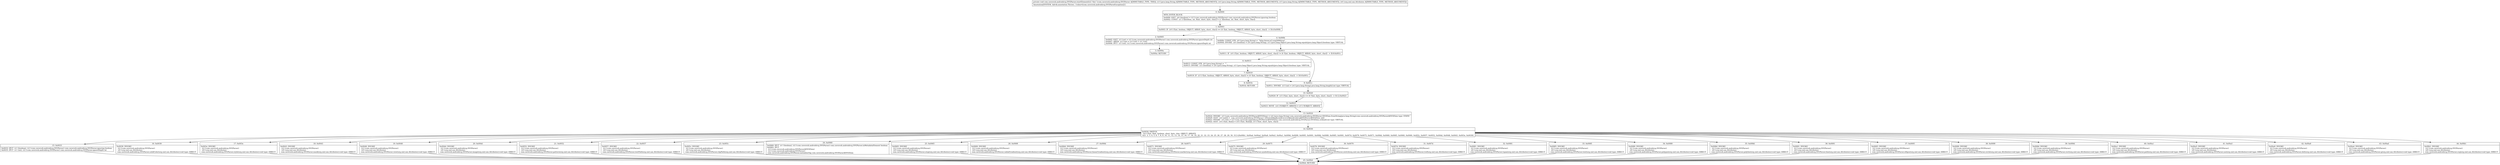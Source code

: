 digraph "CFG forcom.caverock.androidsvg.SVGParser.startElement(Ljava\/lang\/String;Ljava\/lang\/String;Ljava\/lang\/String;Lorg\/xml\/sax\/Attributes;)V" {
Node_0 [shape=record,label="{0\:\ 0x0000|MTH_ENTER_BLOCK\l|0x0000: IGET  (r0 I:boolean) = (r2 I:com.caverock.androidsvg.SVGParser) com.caverock.androidsvg.SVGParser.ignoring boolean \l0x0002: CONST  (r1 I:?[boolean, int, float, short, byte, char]) = (1 ?[boolean, int, float, short, byte, char]) \l}"];
Node_1 [shape=record,label="{1\:\ 0x0003|0x0003: IF  (r0 I:?[int, boolean, OBJECT, ARRAY, byte, short, char]) == (0 ?[int, boolean, OBJECT, ARRAY, byte, short, char])  \-\> B:4:0x000b \l}"];
Node_2 [shape=record,label="{2\:\ 0x0005|0x0005: IGET  (r3 I:int) = (r2 I:com.caverock.androidsvg.SVGParser) com.caverock.androidsvg.SVGParser.ignoreDepth int \l0x0007: ARITH  (r3 I:int) = (r3 I:int) + (r1 I:int) \l0x0008: IPUT  (r3 I:int), (r2 I:com.caverock.androidsvg.SVGParser) com.caverock.androidsvg.SVGParser.ignoreDepth int \l}"];
Node_3 [shape=record,label="{3\:\ 0x000a|0x000a: RETURN   \l}"];
Node_4 [shape=record,label="{4\:\ 0x000b|0x000b: CONST_STR  (r0 I:java.lang.String) =  \"http:\/\/www.w3.org\/2000\/svg\" \l0x000d: INVOKE  (r0 I:boolean) = (r0 I:java.lang.String), (r3 I:java.lang.Object) java.lang.String.equals(java.lang.Object):boolean type: VIRTUAL \l}"];
Node_5 [shape=record,label="{5\:\ 0x0011|0x0011: IF  (r0 I:?[int, boolean, OBJECT, ARRAY, byte, short, char]) != (0 ?[int, boolean, OBJECT, ARRAY, byte, short, char])  \-\> B:9:0x001c \l}"];
Node_6 [shape=record,label="{6\:\ 0x0013|0x0013: CONST_STR  (r0 I:java.lang.String) =  \"\" \l0x0015: INVOKE  (r3 I:boolean) = (r0 I:java.lang.String), (r3 I:java.lang.Object) java.lang.String.equals(java.lang.Object):boolean type: VIRTUAL \l}"];
Node_7 [shape=record,label="{7\:\ 0x0019|0x0019: IF  (r3 I:?[int, boolean, OBJECT, ARRAY, byte, short, char]) != (0 ?[int, boolean, OBJECT, ARRAY, byte, short, char])  \-\> B:9:0x001c \l}"];
Node_8 [shape=record,label="{8\:\ 0x001b|0x001b: RETURN   \l}"];
Node_9 [shape=record,label="{9\:\ 0x001c|0x001c: INVOKE  (r3 I:int) = (r4 I:java.lang.String) java.lang.String.length():int type: VIRTUAL \l}"];
Node_10 [shape=record,label="{10\:\ 0x0020|0x0020: IF  (r3 I:?[int, byte, short, char]) \<= (0 ?[int, byte, short, char])  \-\> B:12:0x0023 \l}"];
Node_12 [shape=record,label="{12\:\ 0x0023|0x0023: MOVE  (r4 I:?[OBJECT, ARRAY]) = (r5 I:?[OBJECT, ARRAY]) \l}"];
Node_13 [shape=record,label="{13\:\ 0x0024|0x0024: INVOKE  (r3 I:com.caverock.androidsvg.SVGParser$SVGElem) = (r4 I:java.lang.String) com.caverock.androidsvg.SVGParser.SVGElem.fromString(java.lang.String):com.caverock.androidsvg.SVGParser$SVGElem type: STATIC \l0x0028: SGET  (r4 I:int[]) =  com.caverock.androidsvg.SVGParser.1.$SwitchMap$com$caverock$androidsvg$SVGParser$SVGElem int[] \l0x002a: INVOKE  (r5 I:int) = (r3 I:com.caverock.androidsvg.SVGParser$SVGElem) com.caverock.androidsvg.SVGParser.SVGElem.ordinal():int type: VIRTUAL \l0x002e: AGET  (r4 I:?[int, float]) = (r4 I:?[int, float][]), (r5 I:?[int, short, byte, char]) \l}"];
Node_14 [shape=record,label="{14\:\ 0x0030|0x0030: SWITCH  \l  (r4 I:?[int, float, boolean, short, byte, char, OBJECT, ARRAY])\l k:[1, 2, 3, 4, 5, 6, 7, 8, 9, 10, 11, 12, 13, 14, 15, 16, 17, 18, 19, 20, 21, 22, 23, 24, 25, 26, 27, 28, 29, 30, 31] t:[0x00b1, 0x00ad, 0x00ad, 0x00a9, 0x00a5, 0x00a1, 0x009d, 0x0099, 0x0095, 0x0091, 0x008d, 0x0089, 0x0085, 0x0081, 0x007d, 0x0079, 0x0075, 0x0071, 0x006d, 0x0069, 0x0065, 0x0060, 0x0060, 0x005c, 0x0057, 0x0052, 0x004d, 0x0048, 0x0043, 0x003e, 0x0039] \l}"];
Node_15 [shape=record,label="{15\:\ 0x0033|0x0033: IPUT  (r1 I:boolean), (r2 I:com.caverock.androidsvg.SVGParser) com.caverock.androidsvg.SVGParser.ignoring boolean \l0x0035: IPUT  (r1 I:int), (r2 I:com.caverock.androidsvg.SVGParser) com.caverock.androidsvg.SVGParser.ignoreDepth int \l}"];
Node_16 [shape=record,label="{16\:\ 0x0039|0x0039: INVOKE  \l  (r2 I:com.caverock.androidsvg.SVGParser)\l  (r6 I:org.xml.sax.Attributes)\l com.caverock.androidsvg.SVGParser.solidColor(org.xml.sax.Attributes):void type: DIRECT \l}"];
Node_17 [shape=record,label="{17\:\ 0x003e|0x003e: INVOKE  \l  (r2 I:com.caverock.androidsvg.SVGParser)\l  (r6 I:org.xml.sax.Attributes)\l com.caverock.androidsvg.SVGParser.style(org.xml.sax.Attributes):void type: DIRECT \l}"];
Node_18 [shape=record,label="{18\:\ 0x0043|0x0043: INVOKE  \l  (r2 I:com.caverock.androidsvg.SVGParser)\l  (r6 I:org.xml.sax.Attributes)\l com.caverock.androidsvg.SVGParser.mask(org.xml.sax.Attributes):void type: DIRECT \l}"];
Node_19 [shape=record,label="{19\:\ 0x0048|0x0048: INVOKE  \l  (r2 I:com.caverock.androidsvg.SVGParser)\l  (r6 I:org.xml.sax.Attributes)\l com.caverock.androidsvg.SVGParser.view(org.xml.sax.Attributes):void type: DIRECT \l}"];
Node_20 [shape=record,label="{20\:\ 0x004d|0x004d: INVOKE  \l  (r2 I:com.caverock.androidsvg.SVGParser)\l  (r6 I:org.xml.sax.Attributes)\l com.caverock.androidsvg.SVGParser.image(org.xml.sax.Attributes):void type: DIRECT \l}"];
Node_21 [shape=record,label="{21\:\ 0x0052|0x0052: INVOKE  \l  (r2 I:com.caverock.androidsvg.SVGParser)\l  (r6 I:org.xml.sax.Attributes)\l com.caverock.androidsvg.SVGParser.pattern(org.xml.sax.Attributes):void type: DIRECT \l}"];
Node_22 [shape=record,label="{22\:\ 0x0057|0x0057: INVOKE  \l  (r2 I:com.caverock.androidsvg.SVGParser)\l  (r6 I:org.xml.sax.Attributes)\l com.caverock.androidsvg.SVGParser.textPath(org.xml.sax.Attributes):void type: DIRECT \l}"];
Node_23 [shape=record,label="{23\:\ 0x005c|0x005c: INVOKE  \l  (r2 I:com.caverock.androidsvg.SVGParser)\l  (r6 I:org.xml.sax.Attributes)\l com.caverock.androidsvg.SVGParser.clipPath(org.xml.sax.Attributes):void type: DIRECT \l}"];
Node_24 [shape=record,label="{24\:\ 0x0060|0x0060: IPUT  (r1 I:boolean), (r2 I:com.caverock.androidsvg.SVGParser) com.caverock.androidsvg.SVGParser.inMetadataElement boolean \l0x0062: IPUT  \l  (r3 I:com.caverock.androidsvg.SVGParser$SVGElem)\l  (r2 I:com.caverock.androidsvg.SVGParser)\l com.caverock.androidsvg.SVGParser.metadataTag com.caverock.androidsvg.SVGParser$SVGElem \l}"];
Node_25 [shape=record,label="{25\:\ 0x0065|0x0065: INVOKE  \l  (r2 I:com.caverock.androidsvg.SVGParser)\l  (r6 I:org.xml.sax.Attributes)\l com.caverock.androidsvg.SVGParser.stop(org.xml.sax.Attributes):void type: DIRECT \l}"];
Node_26 [shape=record,label="{26\:\ 0x0069|0x0069: INVOKE  \l  (r2 I:com.caverock.androidsvg.SVGParser)\l  (r6 I:org.xml.sax.Attributes)\l com.caverock.androidsvg.SVGParser.radialGradient(org.xml.sax.Attributes):void type: DIRECT \l}"];
Node_27 [shape=record,label="{27\:\ 0x006d|0x006d: INVOKE  \l  (r2 I:com.caverock.androidsvg.SVGParser)\l  (r6 I:org.xml.sax.Attributes)\l com.caverock.androidsvg.SVGParser.linearGradient(org.xml.sax.Attributes):void type: DIRECT \l}"];
Node_28 [shape=record,label="{28\:\ 0x0071|0x0071: INVOKE  \l  (r2 I:com.caverock.androidsvg.SVGParser)\l  (r6 I:org.xml.sax.Attributes)\l com.caverock.androidsvg.SVGParser.marker(org.xml.sax.Attributes):void type: DIRECT \l}"];
Node_29 [shape=record,label="{29\:\ 0x0075|0x0075: INVOKE  \l  (r2 I:com.caverock.androidsvg.SVGParser)\l  (r6 I:org.xml.sax.Attributes)\l com.caverock.androidsvg.SVGParser.symbol(org.xml.sax.Attributes):void type: DIRECT \l}"];
Node_30 [shape=record,label="{30\:\ 0x0079|0x0079: INVOKE  \l  (r2 I:com.caverock.androidsvg.SVGParser)\l  (r6 I:org.xml.sax.Attributes)\l com.caverock.androidsvg.SVGParser.zwitch(org.xml.sax.Attributes):void type: DIRECT \l}"];
Node_31 [shape=record,label="{31\:\ 0x007d|0x007d: INVOKE  \l  (r2 I:com.caverock.androidsvg.SVGParser)\l  (r6 I:org.xml.sax.Attributes)\l com.caverock.androidsvg.SVGParser.tref(org.xml.sax.Attributes):void type: DIRECT \l}"];
Node_32 [shape=record,label="{32\:\ 0x0081|0x0081: INVOKE  \l  (r2 I:com.caverock.androidsvg.SVGParser)\l  (r6 I:org.xml.sax.Attributes)\l com.caverock.androidsvg.SVGParser.tspan(org.xml.sax.Attributes):void type: DIRECT \l}"];
Node_33 [shape=record,label="{33\:\ 0x0085|0x0085: INVOKE  \l  (r2 I:com.caverock.androidsvg.SVGParser)\l  (r6 I:org.xml.sax.Attributes)\l com.caverock.androidsvg.SVGParser.text(org.xml.sax.Attributes):void type: DIRECT \l}"];
Node_34 [shape=record,label="{34\:\ 0x0089|0x0089: INVOKE  \l  (r2 I:com.caverock.androidsvg.SVGParser)\l  (r6 I:org.xml.sax.Attributes)\l com.caverock.androidsvg.SVGParser.polygon(org.xml.sax.Attributes):void type: DIRECT \l}"];
Node_35 [shape=record,label="{35\:\ 0x008d|0x008d: INVOKE  \l  (r2 I:com.caverock.androidsvg.SVGParser)\l  (r6 I:org.xml.sax.Attributes)\l com.caverock.androidsvg.SVGParser.polyline(org.xml.sax.Attributes):void type: DIRECT \l}"];
Node_36 [shape=record,label="{36\:\ 0x0091|0x0091: INVOKE  \l  (r2 I:com.caverock.androidsvg.SVGParser)\l  (r6 I:org.xml.sax.Attributes)\l com.caverock.androidsvg.SVGParser.line(org.xml.sax.Attributes):void type: DIRECT \l}"];
Node_37 [shape=record,label="{37\:\ 0x0095|0x0095: INVOKE  \l  (r2 I:com.caverock.androidsvg.SVGParser)\l  (r6 I:org.xml.sax.Attributes)\l com.caverock.androidsvg.SVGParser.ellipse(org.xml.sax.Attributes):void type: DIRECT \l}"];
Node_38 [shape=record,label="{38\:\ 0x0099|0x0099: INVOKE  \l  (r2 I:com.caverock.androidsvg.SVGParser)\l  (r6 I:org.xml.sax.Attributes)\l com.caverock.androidsvg.SVGParser.circle(org.xml.sax.Attributes):void type: DIRECT \l}"];
Node_39 [shape=record,label="{39\:\ 0x009d|0x009d: INVOKE  \l  (r2 I:com.caverock.androidsvg.SVGParser)\l  (r6 I:org.xml.sax.Attributes)\l com.caverock.androidsvg.SVGParser.rect(org.xml.sax.Attributes):void type: DIRECT \l}"];
Node_40 [shape=record,label="{40\:\ 0x00a1|0x00a1: INVOKE  \l  (r2 I:com.caverock.androidsvg.SVGParser)\l  (r6 I:org.xml.sax.Attributes)\l com.caverock.androidsvg.SVGParser.path(org.xml.sax.Attributes):void type: DIRECT \l}"];
Node_41 [shape=record,label="{41\:\ 0x00a5|0x00a5: INVOKE  \l  (r2 I:com.caverock.androidsvg.SVGParser)\l  (r6 I:org.xml.sax.Attributes)\l com.caverock.androidsvg.SVGParser.use(org.xml.sax.Attributes):void type: DIRECT \l}"];
Node_42 [shape=record,label="{42\:\ 0x00a9|0x00a9: INVOKE  \l  (r2 I:com.caverock.androidsvg.SVGParser)\l  (r6 I:org.xml.sax.Attributes)\l com.caverock.androidsvg.SVGParser.defs(org.xml.sax.Attributes):void type: DIRECT \l}"];
Node_43 [shape=record,label="{43\:\ 0x00ad|0x00ad: INVOKE  \l  (r2 I:com.caverock.androidsvg.SVGParser)\l  (r6 I:org.xml.sax.Attributes)\l com.caverock.androidsvg.SVGParser.g(org.xml.sax.Attributes):void type: DIRECT \l}"];
Node_44 [shape=record,label="{44\:\ 0x00b1|0x00b1: INVOKE  \l  (r2 I:com.caverock.androidsvg.SVGParser)\l  (r6 I:org.xml.sax.Attributes)\l com.caverock.androidsvg.SVGParser.svg(org.xml.sax.Attributes):void type: DIRECT \l}"];
Node_45 [shape=record,label="{45\:\ 0x00b4|0x00b4: RETURN   \l}"];
MethodNode[shape=record,label="{private void com.caverock.androidsvg.SVGParser.startElement((r2 'this' I:com.caverock.androidsvg.SVGParser A[IMMUTABLE_TYPE, THIS]), (r3 I:java.lang.String A[IMMUTABLE_TYPE, METHOD_ARGUMENT]), (r4 I:java.lang.String A[IMMUTABLE_TYPE, METHOD_ARGUMENT]), (r5 I:java.lang.String A[IMMUTABLE_TYPE, METHOD_ARGUMENT]), (r6 I:org.xml.sax.Attributes A[IMMUTABLE_TYPE, METHOD_ARGUMENT]))  | Annotation[SYSTEM, dalvik.annotation.Throws, \{value=[com.caverock.androidsvg.SVGParseException]\}]\l}"];
MethodNode -> Node_0;
Node_0 -> Node_1;
Node_1 -> Node_2[style=dashed];
Node_1 -> Node_4;
Node_2 -> Node_3;
Node_4 -> Node_5;
Node_5 -> Node_6[style=dashed];
Node_5 -> Node_9;
Node_6 -> Node_7;
Node_7 -> Node_8[style=dashed];
Node_7 -> Node_9;
Node_9 -> Node_10;
Node_10 -> Node_12;
Node_10 -> Node_13[style=dashed];
Node_12 -> Node_13;
Node_13 -> Node_14;
Node_14 -> Node_15;
Node_14 -> Node_16;
Node_14 -> Node_17;
Node_14 -> Node_18;
Node_14 -> Node_19;
Node_14 -> Node_20;
Node_14 -> Node_21;
Node_14 -> Node_22;
Node_14 -> Node_23;
Node_14 -> Node_24;
Node_14 -> Node_25;
Node_14 -> Node_26;
Node_14 -> Node_27;
Node_14 -> Node_28;
Node_14 -> Node_29;
Node_14 -> Node_30;
Node_14 -> Node_31;
Node_14 -> Node_32;
Node_14 -> Node_33;
Node_14 -> Node_34;
Node_14 -> Node_35;
Node_14 -> Node_36;
Node_14 -> Node_37;
Node_14 -> Node_38;
Node_14 -> Node_39;
Node_14 -> Node_40;
Node_14 -> Node_41;
Node_14 -> Node_42;
Node_14 -> Node_43;
Node_14 -> Node_44;
Node_15 -> Node_45;
Node_16 -> Node_45;
Node_17 -> Node_45;
Node_18 -> Node_45;
Node_19 -> Node_45;
Node_20 -> Node_45;
Node_21 -> Node_45;
Node_22 -> Node_45;
Node_23 -> Node_45;
Node_24 -> Node_45;
Node_25 -> Node_45;
Node_26 -> Node_45;
Node_27 -> Node_45;
Node_28 -> Node_45;
Node_29 -> Node_45;
Node_30 -> Node_45;
Node_31 -> Node_45;
Node_32 -> Node_45;
Node_33 -> Node_45;
Node_34 -> Node_45;
Node_35 -> Node_45;
Node_36 -> Node_45;
Node_37 -> Node_45;
Node_38 -> Node_45;
Node_39 -> Node_45;
Node_40 -> Node_45;
Node_41 -> Node_45;
Node_42 -> Node_45;
Node_43 -> Node_45;
Node_44 -> Node_45;
}


